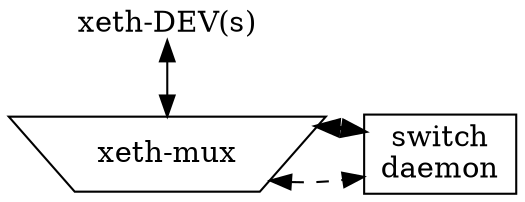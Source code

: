 digraph xeth_fig1 {
	// mux without chip

	daemon	[ label="switch\ndaemon", shape=box ]
	devs	[ label="xeth-DEV(s)", shape=plain ]
	mux	[ label="xeth-mux", shape=invtrapezium ]

	edge	[ dir=both ]

	devs -> mux	[ style=solid ]
	{
		rank = same
		rankdir = LR
		mux -> daemon	[ style=dashed ]
		mux -> daemon	[ style=bold ]
	}
}
